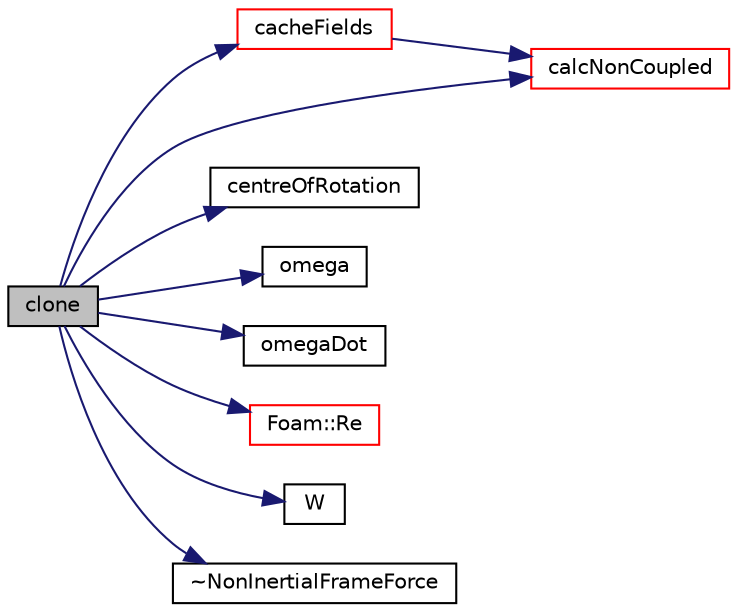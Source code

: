 digraph "clone"
{
  bgcolor="transparent";
  edge [fontname="Helvetica",fontsize="10",labelfontname="Helvetica",labelfontsize="10"];
  node [fontname="Helvetica",fontsize="10",shape=record];
  rankdir="LR";
  Node1 [label="clone",height=0.2,width=0.4,color="black", fillcolor="grey75", style="filled", fontcolor="black"];
  Node1 -> Node2 [color="midnightblue",fontsize="10",style="solid",fontname="Helvetica"];
  Node2 [label="cacheFields",height=0.2,width=0.4,color="red",URL="$a01621.html#a6005414ac27ae3e0b5a783ba216c1906",tooltip="Cache fields. "];
  Node2 -> Node3 [color="midnightblue",fontsize="10",style="solid",fontname="Helvetica"];
  Node3 [label="calcNonCoupled",height=0.2,width=0.4,color="red",URL="$a01621.html#aecbde83988ed663b1f2c9a2ff65427a5",tooltip="Calculate the non-coupled force. "];
  Node1 -> Node3 [color="midnightblue",fontsize="10",style="solid",fontname="Helvetica"];
  Node1 -> Node4 [color="midnightblue",fontsize="10",style="solid",fontname="Helvetica"];
  Node4 [label="centreOfRotation",height=0.2,width=0.4,color="black",URL="$a01621.html#aef730f2fff5fbd5f23a79be485db0595",tooltip="Return the centre of rotation of the reference frame. "];
  Node1 -> Node5 [color="midnightblue",fontsize="10",style="solid",fontname="Helvetica"];
  Node5 [label="omega",height=0.2,width=0.4,color="black",URL="$a01621.html#a3ad50f190242f74a55680e43416a3fd3",tooltip="Return the angular velocity of the reference frame. "];
  Node1 -> Node6 [color="midnightblue",fontsize="10",style="solid",fontname="Helvetica"];
  Node6 [label="omegaDot",height=0.2,width=0.4,color="black",URL="$a01621.html#af319113c5b40f4caadf61779f7f36191",tooltip="Return the angular acceleration of the reference frame. "];
  Node1 -> Node7 [color="midnightblue",fontsize="10",style="solid",fontname="Helvetica"];
  Node7 [label="Foam::Re",height=0.2,width=0.4,color="red",URL="$a10733.html#affa366970bcbe0f7ccf7c85557a3e12b"];
  Node1 -> Node8 [color="midnightblue",fontsize="10",style="solid",fontname="Helvetica"];
  Node8 [label="W",height=0.2,width=0.4,color="black",URL="$a01621.html#a089fc11aef195dd4f8d7343cf07b78b9",tooltip="Return the linear acceleration of the reference frame. "];
  Node1 -> Node9 [color="midnightblue",fontsize="10",style="solid",fontname="Helvetica"];
  Node9 [label="~NonInertialFrameForce",height=0.2,width=0.4,color="black",URL="$a01621.html#a2b1c07811156f21516da16915b088815",tooltip="Destructor. "];
}
